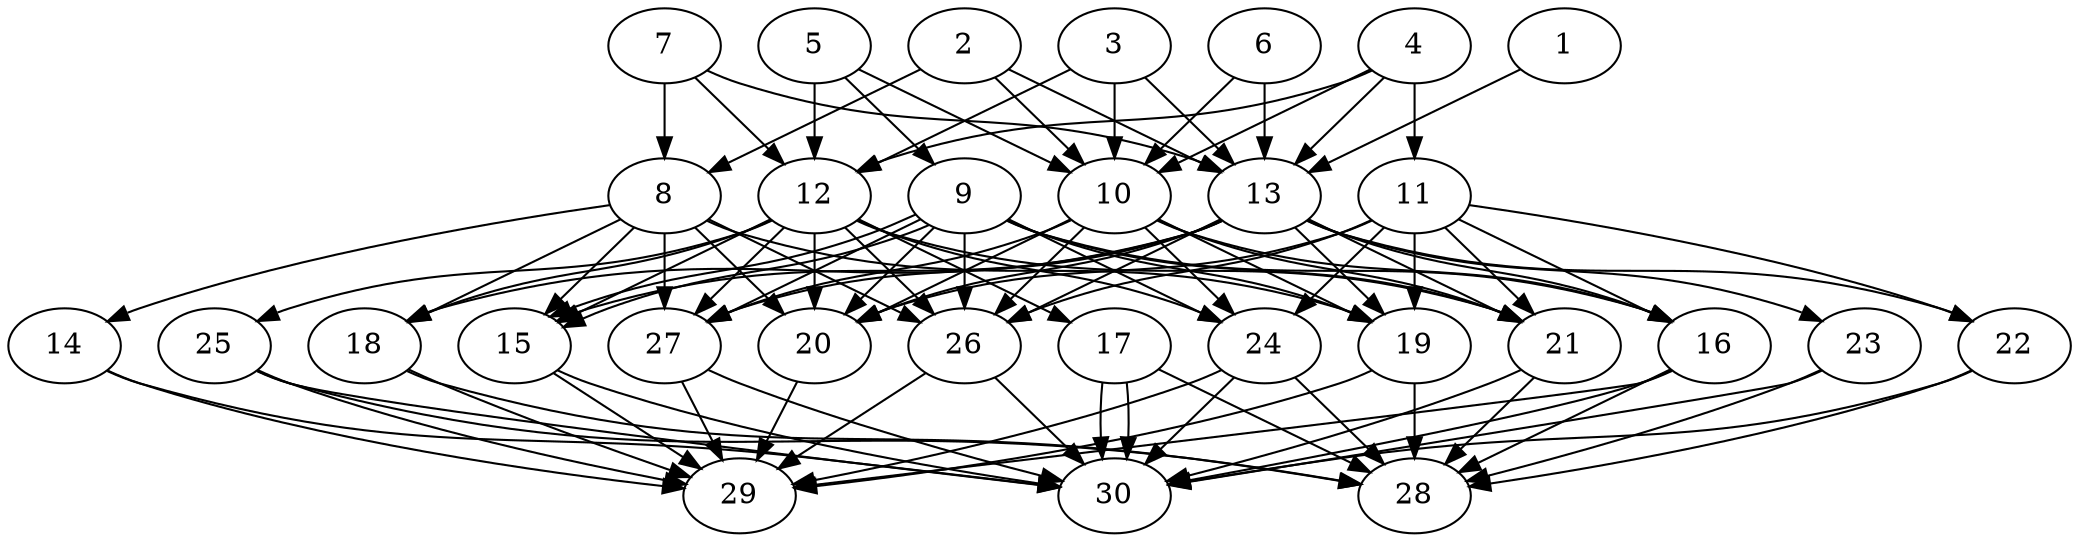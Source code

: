 // DAG automatically generated by daggen at Thu Oct  3 14:04:18 2019
// ./daggen --dot -n 30 --ccr 0.5 --fat 0.7 --regular 0.5 --density 0.9 --mindata 5242880 --maxdata 52428800 
digraph G {
  1 [size="94466048", alpha="0.01", expect_size="47233024"] 
  1 -> 13 [size ="47233024"]
  2 [size="14206976", alpha="0.12", expect_size="7103488"] 
  2 -> 8 [size ="7103488"]
  2 -> 10 [size ="7103488"]
  2 -> 13 [size ="7103488"]
  3 [size="27969536", alpha="0.01", expect_size="13984768"] 
  3 -> 10 [size ="13984768"]
  3 -> 12 [size ="13984768"]
  3 -> 13 [size ="13984768"]
  4 [size="44595200", alpha="0.11", expect_size="22297600"] 
  4 -> 10 [size ="22297600"]
  4 -> 11 [size ="22297600"]
  4 -> 12 [size ="22297600"]
  4 -> 13 [size ="22297600"]
  5 [size="10604544", alpha="0.11", expect_size="5302272"] 
  5 -> 9 [size ="5302272"]
  5 -> 10 [size ="5302272"]
  5 -> 12 [size ="5302272"]
  6 [size="32901120", alpha="0.10", expect_size="16450560"] 
  6 -> 10 [size ="16450560"]
  6 -> 13 [size ="16450560"]
  7 [size="84336640", alpha="0.14", expect_size="42168320"] 
  7 -> 8 [size ="42168320"]
  7 -> 12 [size ="42168320"]
  7 -> 13 [size ="42168320"]
  8 [size="99299328", alpha="0.02", expect_size="49649664"] 
  8 -> 14 [size ="49649664"]
  8 -> 15 [size ="49649664"]
  8 -> 18 [size ="49649664"]
  8 -> 19 [size ="49649664"]
  8 -> 20 [size ="49649664"]
  8 -> 26 [size ="49649664"]
  8 -> 27 [size ="49649664"]
  9 [size="11352064", alpha="0.11", expect_size="5676032"] 
  9 -> 15 [size ="5676032"]
  9 -> 15 [size ="5676032"]
  9 -> 16 [size ="5676032"]
  9 -> 19 [size ="5676032"]
  9 -> 20 [size ="5676032"]
  9 -> 21 [size ="5676032"]
  9 -> 24 [size ="5676032"]
  9 -> 26 [size ="5676032"]
  9 -> 27 [size ="5676032"]
  10 [size="33392640", alpha="0.09", expect_size="16696320"] 
  10 -> 16 [size ="16696320"]
  10 -> 19 [size ="16696320"]
  10 -> 20 [size ="16696320"]
  10 -> 21 [size ="16696320"]
  10 -> 24 [size ="16696320"]
  10 -> 26 [size ="16696320"]
  10 -> 27 [size ="16696320"]
  11 [size="39313408", alpha="0.19", expect_size="19656704"] 
  11 -> 16 [size ="19656704"]
  11 -> 19 [size ="19656704"]
  11 -> 20 [size ="19656704"]
  11 -> 21 [size ="19656704"]
  11 -> 22 [size ="19656704"]
  11 -> 24 [size ="19656704"]
  11 -> 26 [size ="19656704"]
  12 [size="43626496", alpha="0.00", expect_size="21813248"] 
  12 -> 15 [size ="21813248"]
  12 -> 17 [size ="21813248"]
  12 -> 18 [size ="21813248"]
  12 -> 20 [size ="21813248"]
  12 -> 21 [size ="21813248"]
  12 -> 24 [size ="21813248"]
  12 -> 25 [size ="21813248"]
  12 -> 26 [size ="21813248"]
  12 -> 27 [size ="21813248"]
  13 [size="101744640", alpha="0.12", expect_size="50872320"] 
  13 -> 15 [size ="50872320"]
  13 -> 16 [size ="50872320"]
  13 -> 18 [size ="50872320"]
  13 -> 19 [size ="50872320"]
  13 -> 20 [size ="50872320"]
  13 -> 21 [size ="50872320"]
  13 -> 22 [size ="50872320"]
  13 -> 23 [size ="50872320"]
  13 -> 26 [size ="50872320"]
  13 -> 27 [size ="50872320"]
  14 [size="10979328", alpha="0.07", expect_size="5489664"] 
  14 -> 29 [size ="5489664"]
  14 -> 30 [size ="5489664"]
  15 [size="65214464", alpha="0.05", expect_size="32607232"] 
  15 -> 29 [size ="32607232"]
  15 -> 30 [size ="32607232"]
  16 [size="22581248", alpha="0.12", expect_size="11290624"] 
  16 -> 28 [size ="11290624"]
  16 -> 29 [size ="11290624"]
  16 -> 30 [size ="11290624"]
  17 [size="67868672", alpha="0.06", expect_size="33934336"] 
  17 -> 28 [size ="33934336"]
  17 -> 30 [size ="33934336"]
  17 -> 30 [size ="33934336"]
  18 [size="37996544", alpha="0.02", expect_size="18998272"] 
  18 -> 28 [size ="18998272"]
  18 -> 29 [size ="18998272"]
  19 [size="49180672", alpha="0.07", expect_size="24590336"] 
  19 -> 28 [size ="24590336"]
  19 -> 29 [size ="24590336"]
  20 [size="102936576", alpha="0.16", expect_size="51468288"] 
  20 -> 29 [size ="51468288"]
  21 [size="53055488", alpha="0.03", expect_size="26527744"] 
  21 -> 28 [size ="26527744"]
  21 -> 30 [size ="26527744"]
  22 [size="48406528", alpha="0.11", expect_size="24203264"] 
  22 -> 28 [size ="24203264"]
  22 -> 30 [size ="24203264"]
  23 [size="49451008", alpha="0.02", expect_size="24725504"] 
  23 -> 28 [size ="24725504"]
  23 -> 30 [size ="24725504"]
  24 [size="12085248", alpha="0.00", expect_size="6042624"] 
  24 -> 28 [size ="6042624"]
  24 -> 29 [size ="6042624"]
  24 -> 30 [size ="6042624"]
  25 [size="44627968", alpha="0.19", expect_size="22313984"] 
  25 -> 28 [size ="22313984"]
  25 -> 29 [size ="22313984"]
  25 -> 30 [size ="22313984"]
  26 [size="70471680", alpha="0.02", expect_size="35235840"] 
  26 -> 29 [size ="35235840"]
  26 -> 30 [size ="35235840"]
  27 [size="32737280", alpha="0.01", expect_size="16368640"] 
  27 -> 29 [size ="16368640"]
  27 -> 30 [size ="16368640"]
  28 [size="63320064", alpha="0.19", expect_size="31660032"] 
  29 [size="72351744", alpha="0.17", expect_size="36175872"] 
  30 [size="12953600", alpha="0.19", expect_size="6476800"] 
}

